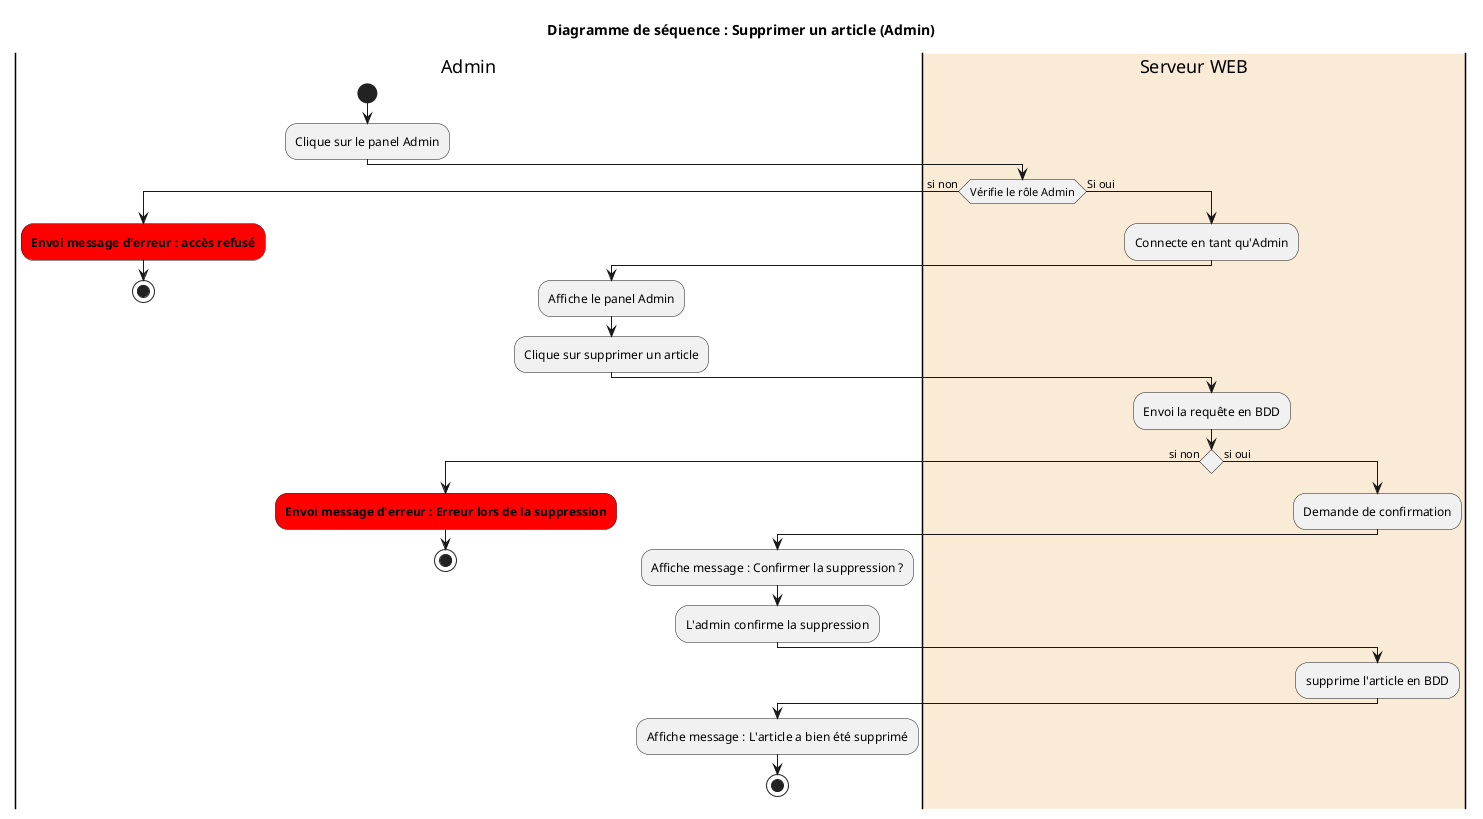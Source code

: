 @startuml Diagconnexion
title Diagramme de séquence : Supprimer un article (Admin)
|Admin|
start
:Clique sur le panel Admin;
|#AntiqueWhite|Serveur WEB|
if (Vérifie le rôle Admin)is (si non) then
  |Admin|
  #red:**Envoi message d'erreur : accès refusé**;
  stop
  |Serveur WEB|
else (Si oui)
  :Connecte en tant qu'Admin;
  |Admin|
  :Affiche le panel Admin;
  :Clique sur supprimer un article;
  |Serveur WEB|
  :Envoi la requête en BDD;
  if () is (si non) then
    |Admin|
    #red:**Envoi message d'erreur : Erreur lors de la suppression**;
    stop
  else (si oui)
    |Serveur WEB|
    :Demande de confirmation;
    |Admin|
    :Affiche message : Confirmer la suppression ?;
    :L'admin confirme la suppression;
    |Serveur WEB|
    :supprime l'article en BDD;
    |Admin|
    :Affiche message : L'article a bien été supprimé;
    stop

    @enduml
